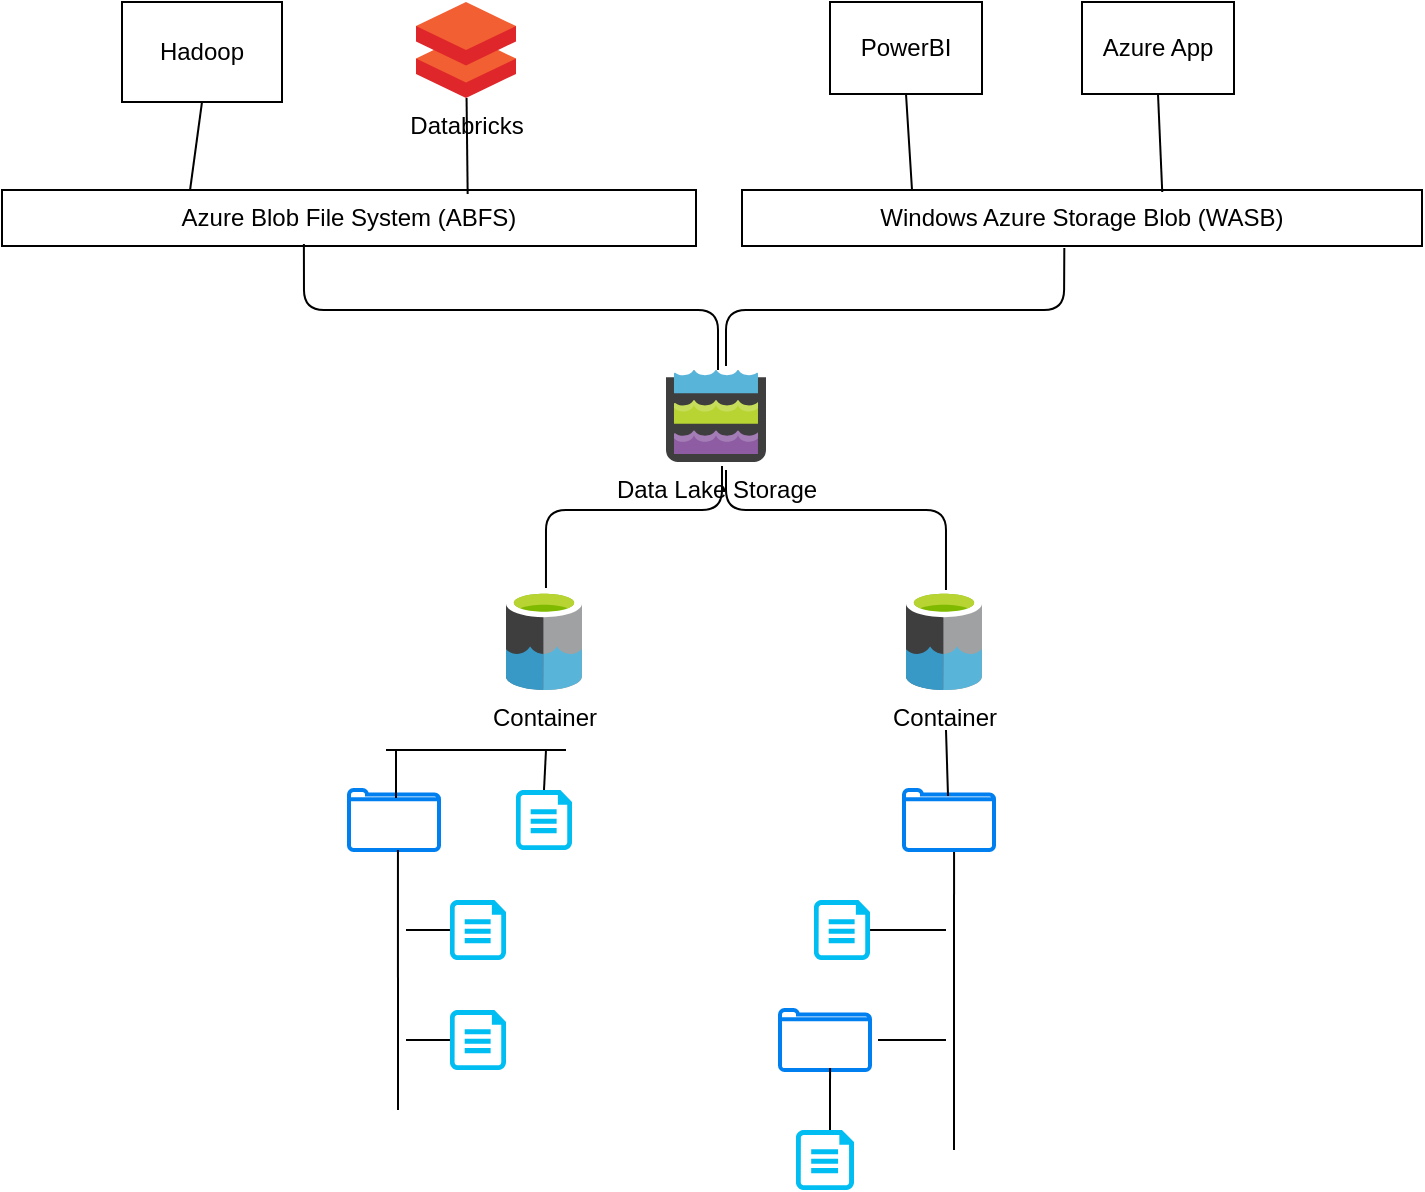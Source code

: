 <mxfile version="12.1.3" pages="1"><diagram id="B1j5IY4yY2CrfNCvsrIt" name="Page-1"><mxGraphModel dx="1408" dy="602" grid="1" gridSize="10" guides="1" tooltips="1" connect="1" arrows="1" fold="1" page="1" pageScale="1" pageWidth="850" pageHeight="1100" math="0" shadow="0"><root><mxCell id="0"/><mxCell id="1" parent="0"/><mxCell id="xBE6a2zRoOC3xX2-3A56-1" value="Container" style="aspect=fixed;html=1;points=[];align=center;image;fontSize=12;image=img/lib/mscae/Data_Lake.svg;" vertex="1" parent="1"><mxGeometry x="292" y="350" width="38" height="50" as="geometry"/></mxCell><mxCell id="xBE6a2zRoOC3xX2-3A56-2" value="Container" style="aspect=fixed;html=1;points=[];align=center;image;fontSize=12;image=img/lib/mscae/Data_Lake.svg;" vertex="1" parent="1"><mxGeometry x="492" y="350" width="38" height="50" as="geometry"/></mxCell><mxCell id="xBE6a2zRoOC3xX2-3A56-3" value="Data Lake Storage" style="aspect=fixed;html=1;points=[];align=center;image;fontSize=12;image=img/lib/mscae/Data_Lake_Storage.svg;" vertex="1" parent="1"><mxGeometry x="372" y="240" width="50" height="46" as="geometry"/></mxCell><mxCell id="xBE6a2zRoOC3xX2-3A56-5" value="" style="html=1;verticalLabelPosition=bottom;align=center;labelBackgroundColor=#ffffff;verticalAlign=top;strokeWidth=2;strokeColor=#0080F0;fillColor=#ffffff;shadow=0;dashed=0;shape=mxgraph.ios7.icons.folder;" vertex="1" parent="1"><mxGeometry x="213.5" y="450" width="45" height="30" as="geometry"/></mxCell><mxCell id="xBE6a2zRoOC3xX2-3A56-7" value="" style="verticalLabelPosition=bottom;html=1;verticalAlign=top;align=center;strokeColor=none;fillColor=#00BEF2;shape=mxgraph.azure.cloud_services_configuration_file;pointerEvents=1;" vertex="1" parent="1"><mxGeometry x="264" y="505" width="28" height="30" as="geometry"/></mxCell><mxCell id="xBE6a2zRoOC3xX2-3A56-8" value="" style="verticalLabelPosition=bottom;html=1;verticalAlign=top;align=center;strokeColor=none;fillColor=#00BEF2;shape=mxgraph.azure.cloud_services_configuration_file;pointerEvents=1;" vertex="1" parent="1"><mxGeometry x="264" y="560" width="28" height="30" as="geometry"/></mxCell><mxCell id="xBE6a2zRoOC3xX2-3A56-9" value="" style="html=1;verticalLabelPosition=bottom;align=center;labelBackgroundColor=#ffffff;verticalAlign=top;strokeWidth=2;strokeColor=#0080F0;fillColor=#ffffff;shadow=0;dashed=0;shape=mxgraph.ios7.icons.folder;" vertex="1" parent="1"><mxGeometry x="491" y="450" width="45" height="30" as="geometry"/></mxCell><mxCell id="xBE6a2zRoOC3xX2-3A56-10" value="" style="verticalLabelPosition=bottom;html=1;verticalAlign=top;align=center;strokeColor=none;fillColor=#00BEF2;shape=mxgraph.azure.cloud_services_configuration_file;pointerEvents=1;" vertex="1" parent="1"><mxGeometry x="446" y="505" width="28" height="30" as="geometry"/></mxCell><mxCell id="xBE6a2zRoOC3xX2-3A56-11" value="" style="verticalLabelPosition=bottom;html=1;verticalAlign=top;align=center;strokeColor=none;fillColor=#00BEF2;shape=mxgraph.azure.cloud_services_configuration_file;pointerEvents=1;" vertex="1" parent="1"><mxGeometry x="437" y="620" width="29" height="30" as="geometry"/></mxCell><mxCell id="xBE6a2zRoOC3xX2-3A56-12" value="" style="verticalLabelPosition=bottom;html=1;verticalAlign=top;align=center;strokeColor=none;fillColor=#00BEF2;shape=mxgraph.azure.cloud_services_configuration_file;pointerEvents=1;" vertex="1" parent="1"><mxGeometry x="297" y="450" width="28" height="30" as="geometry"/></mxCell><mxCell id="xBE6a2zRoOC3xX2-3A56-14" value="" style="html=1;verticalLabelPosition=bottom;align=center;labelBackgroundColor=#ffffff;verticalAlign=top;strokeWidth=2;strokeColor=#0080F0;fillColor=#ffffff;shadow=0;dashed=0;shape=mxgraph.ios7.icons.folder;" vertex="1" parent="1"><mxGeometry x="429" y="560" width="45" height="30" as="geometry"/></mxCell><mxCell id="xBE6a2zRoOC3xX2-3A56-15" value="" style="endArrow=none;html=1;entryX=0.544;entryY=1;entryDx=0;entryDy=0;entryPerimeter=0;" edge="1" parent="1" target="xBE6a2zRoOC3xX2-3A56-5"><mxGeometry width="50" height="50" relative="1" as="geometry"><mxPoint x="238" y="610" as="sourcePoint"/><mxPoint x="262" y="670" as="targetPoint"/></mxGeometry></mxCell><mxCell id="xBE6a2zRoOC3xX2-3A56-16" value="" style="endArrow=none;html=1;entryX=0;entryY=0.5;entryDx=0;entryDy=0;entryPerimeter=0;" edge="1" parent="1" target="xBE6a2zRoOC3xX2-3A56-7"><mxGeometry width="50" height="50" relative="1" as="geometry"><mxPoint x="242" y="520" as="sourcePoint"/><mxPoint x="262" y="670" as="targetPoint"/></mxGeometry></mxCell><mxCell id="xBE6a2zRoOC3xX2-3A56-18" value="" style="endArrow=none;html=1;entryX=0;entryY=0.5;entryDx=0;entryDy=0;entryPerimeter=0;" edge="1" parent="1" target="xBE6a2zRoOC3xX2-3A56-8"><mxGeometry width="50" height="50" relative="1" as="geometry"><mxPoint x="242" y="575" as="sourcePoint"/><mxPoint x="262" y="670" as="targetPoint"/></mxGeometry></mxCell><mxCell id="xBE6a2zRoOC3xX2-3A56-19" value="" style="endArrow=none;html=1;" edge="1" parent="1"><mxGeometry width="50" height="50" relative="1" as="geometry"><mxPoint x="232" y="430" as="sourcePoint"/><mxPoint x="322" y="430" as="targetPoint"/></mxGeometry></mxCell><mxCell id="xBE6a2zRoOC3xX2-3A56-21" value="" style="endArrow=none;html=1;exitX=0.522;exitY=0.133;exitDx=0;exitDy=0;exitPerimeter=0;" edge="1" parent="1" source="xBE6a2zRoOC3xX2-3A56-5"><mxGeometry width="50" height="50" relative="1" as="geometry"><mxPoint x="212" y="720" as="sourcePoint"/><mxPoint x="237" y="430" as="targetPoint"/></mxGeometry></mxCell><mxCell id="xBE6a2zRoOC3xX2-3A56-22" value="" style="endArrow=none;html=1;exitX=0.5;exitY=0;exitDx=0;exitDy=0;exitPerimeter=0;" edge="1" parent="1" source="xBE6a2zRoOC3xX2-3A56-12"><mxGeometry width="50" height="50" relative="1" as="geometry"><mxPoint x="325" y="487" as="sourcePoint"/><mxPoint x="312" y="430" as="targetPoint"/></mxGeometry></mxCell><mxCell id="xBE6a2zRoOC3xX2-3A56-24" value="" style="endArrow=none;html=1;entryX=0.556;entryY=0.967;entryDx=0;entryDy=0;entryPerimeter=0;" edge="1" parent="1" target="xBE6a2zRoOC3xX2-3A56-14"><mxGeometry width="50" height="50" relative="1" as="geometry"><mxPoint x="454" y="620" as="sourcePoint"/><mxPoint x="262" y="700" as="targetPoint"/></mxGeometry></mxCell><mxCell id="xBE6a2zRoOC3xX2-3A56-27" value="" style="endArrow=none;html=1;entryX=0.556;entryY=1.033;entryDx=0;entryDy=0;entryPerimeter=0;" edge="1" parent="1" target="xBE6a2zRoOC3xX2-3A56-9"><mxGeometry width="50" height="50" relative="1" as="geometry"><mxPoint x="516" y="630" as="sourcePoint"/><mxPoint x="262" y="680" as="targetPoint"/></mxGeometry></mxCell><mxCell id="xBE6a2zRoOC3xX2-3A56-28" value="" style="endArrow=none;html=1;exitX=1;exitY=0.5;exitDx=0;exitDy=0;exitPerimeter=0;" edge="1" parent="1" source="xBE6a2zRoOC3xX2-3A56-10"><mxGeometry width="50" height="50" relative="1" as="geometry"><mxPoint x="212" y="730" as="sourcePoint"/><mxPoint x="512" y="520" as="targetPoint"/></mxGeometry></mxCell><mxCell id="xBE6a2zRoOC3xX2-3A56-29" value="" style="endArrow=none;html=1;" edge="1" parent="1"><mxGeometry width="50" height="50" relative="1" as="geometry"><mxPoint x="478" y="575" as="sourcePoint"/><mxPoint x="512" y="575" as="targetPoint"/></mxGeometry></mxCell><mxCell id="xBE6a2zRoOC3xX2-3A56-30" value="" style="endArrow=none;html=1;exitX=0.526;exitY=-0.02;exitDx=0;exitDy=0;exitPerimeter=0;entryX=0.56;entryY=1.043;entryDx=0;entryDy=0;entryPerimeter=0;" edge="1" parent="1" source="xBE6a2zRoOC3xX2-3A56-1" target="xBE6a2zRoOC3xX2-3A56-3"><mxGeometry width="50" height="50" relative="1" as="geometry"><mxPoint x="212" y="730" as="sourcePoint"/><mxPoint x="392" y="310" as="targetPoint"/><Array as="points"><mxPoint x="312" y="310"/><mxPoint x="400" y="310"/></Array></mxGeometry></mxCell><mxCell id="xBE6a2zRoOC3xX2-3A56-31" value="" style="endArrow=none;html=1;entryX=0.526;entryY=0;entryDx=0;entryDy=0;entryPerimeter=0;exitX=0.6;exitY=1.087;exitDx=0;exitDy=0;exitPerimeter=0;" edge="1" parent="1" source="xBE6a2zRoOC3xX2-3A56-3" target="xBE6a2zRoOC3xX2-3A56-2"><mxGeometry width="50" height="50" relative="1" as="geometry"><mxPoint x="392" y="270" as="sourcePoint"/><mxPoint x="262" y="680" as="targetPoint"/><Array as="points"><mxPoint x="402" y="310"/><mxPoint x="512" y="310"/></Array></mxGeometry></mxCell><mxCell id="xBE6a2zRoOC3xX2-3A56-32" value="Windows Azure Storage Blob (WASB)" style="rounded=0;whiteSpace=wrap;html=1;" vertex="1" parent="1"><mxGeometry x="410" y="150" width="340" height="28" as="geometry"/></mxCell><mxCell id="xBE6a2zRoOC3xX2-3A56-33" value="Azure Blob File System (ABFS)" style="rounded=0;whiteSpace=wrap;html=1;" vertex="1" parent="1"><mxGeometry x="40" y="150" width="347" height="28" as="geometry"/></mxCell><mxCell id="xBE6a2zRoOC3xX2-3A56-34" value="" style="endArrow=none;html=1;exitX=0.489;exitY=0.1;exitDx=0;exitDy=0;exitPerimeter=0;" edge="1" parent="1" source="xBE6a2zRoOC3xX2-3A56-9"><mxGeometry width="50" height="50" relative="1" as="geometry"><mxPoint x="42" y="730" as="sourcePoint"/><mxPoint x="512" y="420" as="targetPoint"/></mxGeometry></mxCell><mxCell id="xBE6a2zRoOC3xX2-3A56-35" value="Hadoop" style="rounded=0;whiteSpace=wrap;html=1;" vertex="1" parent="1"><mxGeometry x="100" y="56" width="80" height="50" as="geometry"/></mxCell><mxCell id="xBE6a2zRoOC3xX2-3A56-36" value="Databricks" style="aspect=fixed;html=1;points=[];align=center;image;fontSize=12;image=img/lib/mscae/Databricks.svg;" vertex="1" parent="1"><mxGeometry x="247" y="56" width="50" height="48" as="geometry"/></mxCell><mxCell id="xBE6a2zRoOC3xX2-3A56-37" value="" style="endArrow=none;html=1;exitX=0.271;exitY=0;exitDx=0;exitDy=0;exitPerimeter=0;entryX=0.5;entryY=1;entryDx=0;entryDy=0;" edge="1" parent="1" source="xBE6a2zRoOC3xX2-3A56-33" target="xBE6a2zRoOC3xX2-3A56-35"><mxGeometry width="50" height="50" relative="1" as="geometry"><mxPoint x="40" y="680" as="sourcePoint"/><mxPoint x="130" y="110" as="targetPoint"/></mxGeometry></mxCell><mxCell id="xBE6a2zRoOC3xX2-3A56-40" value="" style="endArrow=none;html=1;exitX=0.671;exitY=0.071;exitDx=0;exitDy=0;exitPerimeter=0;" edge="1" parent="1" source="xBE6a2zRoOC3xX2-3A56-33" target="xBE6a2zRoOC3xX2-3A56-36"><mxGeometry width="50" height="50" relative="1" as="geometry"><mxPoint x="40" y="680" as="sourcePoint"/><mxPoint x="90" y="630" as="targetPoint"/></mxGeometry></mxCell><mxCell id="xBE6a2zRoOC3xX2-3A56-41" value="PowerBI" style="rounded=0;whiteSpace=wrap;html=1;" vertex="1" parent="1"><mxGeometry x="454" y="56" width="76" height="46" as="geometry"/></mxCell><mxCell id="xBE6a2zRoOC3xX2-3A56-43" value="" style="endArrow=none;html=1;entryX=0.5;entryY=1;entryDx=0;entryDy=0;exitX=0.25;exitY=0;exitDx=0;exitDy=0;" edge="1" parent="1" source="xBE6a2zRoOC3xX2-3A56-32" target="xBE6a2zRoOC3xX2-3A56-41"><mxGeometry width="50" height="50" relative="1" as="geometry"><mxPoint x="40" y="720" as="sourcePoint"/><mxPoint x="490" y="120" as="targetPoint"/></mxGeometry></mxCell><mxCell id="xBE6a2zRoOC3xX2-3A56-44" value="Azure App" style="rounded=0;whiteSpace=wrap;html=1;" vertex="1" parent="1"><mxGeometry x="580" y="56" width="76" height="46" as="geometry"/></mxCell><mxCell id="xBE6a2zRoOC3xX2-3A56-45" value="" style="endArrow=none;html=1;entryX=0.5;entryY=1;entryDx=0;entryDy=0;exitX=0.618;exitY=0.036;exitDx=0;exitDy=0;exitPerimeter=0;" edge="1" parent="1" source="xBE6a2zRoOC3xX2-3A56-32" target="xBE6a2zRoOC3xX2-3A56-44"><mxGeometry width="50" height="50" relative="1" as="geometry"><mxPoint x="700" y="330" as="sourcePoint"/><mxPoint x="750" y="260" as="targetPoint"/></mxGeometry></mxCell><mxCell id="xBE6a2zRoOC3xX2-3A56-46" value="" style="endArrow=none;html=1;entryX=0.474;entryY=1.036;entryDx=0;entryDy=0;entryPerimeter=0;exitX=0.6;exitY=-0.043;exitDx=0;exitDy=0;exitPerimeter=0;" edge="1" parent="1" source="xBE6a2zRoOC3xX2-3A56-3" target="xBE6a2zRoOC3xX2-3A56-32"><mxGeometry width="50" height="50" relative="1" as="geometry"><mxPoint x="40" y="720" as="sourcePoint"/><mxPoint x="90" y="670" as="targetPoint"/><Array as="points"><mxPoint x="402" y="210"/><mxPoint x="571" y="210"/></Array></mxGeometry></mxCell><mxCell id="xBE6a2zRoOC3xX2-3A56-47" value="" style="endArrow=none;html=1;entryX=0.52;entryY=0;entryDx=0;entryDy=0;entryPerimeter=0;exitX=0.435;exitY=0.964;exitDx=0;exitDy=0;exitPerimeter=0;" edge="1" parent="1" source="xBE6a2zRoOC3xX2-3A56-33" target="xBE6a2zRoOC3xX2-3A56-3"><mxGeometry width="50" height="50" relative="1" as="geometry"><mxPoint x="40" y="720" as="sourcePoint"/><mxPoint x="90" y="670" as="targetPoint"/><Array as="points"><mxPoint x="191" y="210"/><mxPoint x="398" y="210"/></Array></mxGeometry></mxCell></root></mxGraphModel></diagram></mxfile>